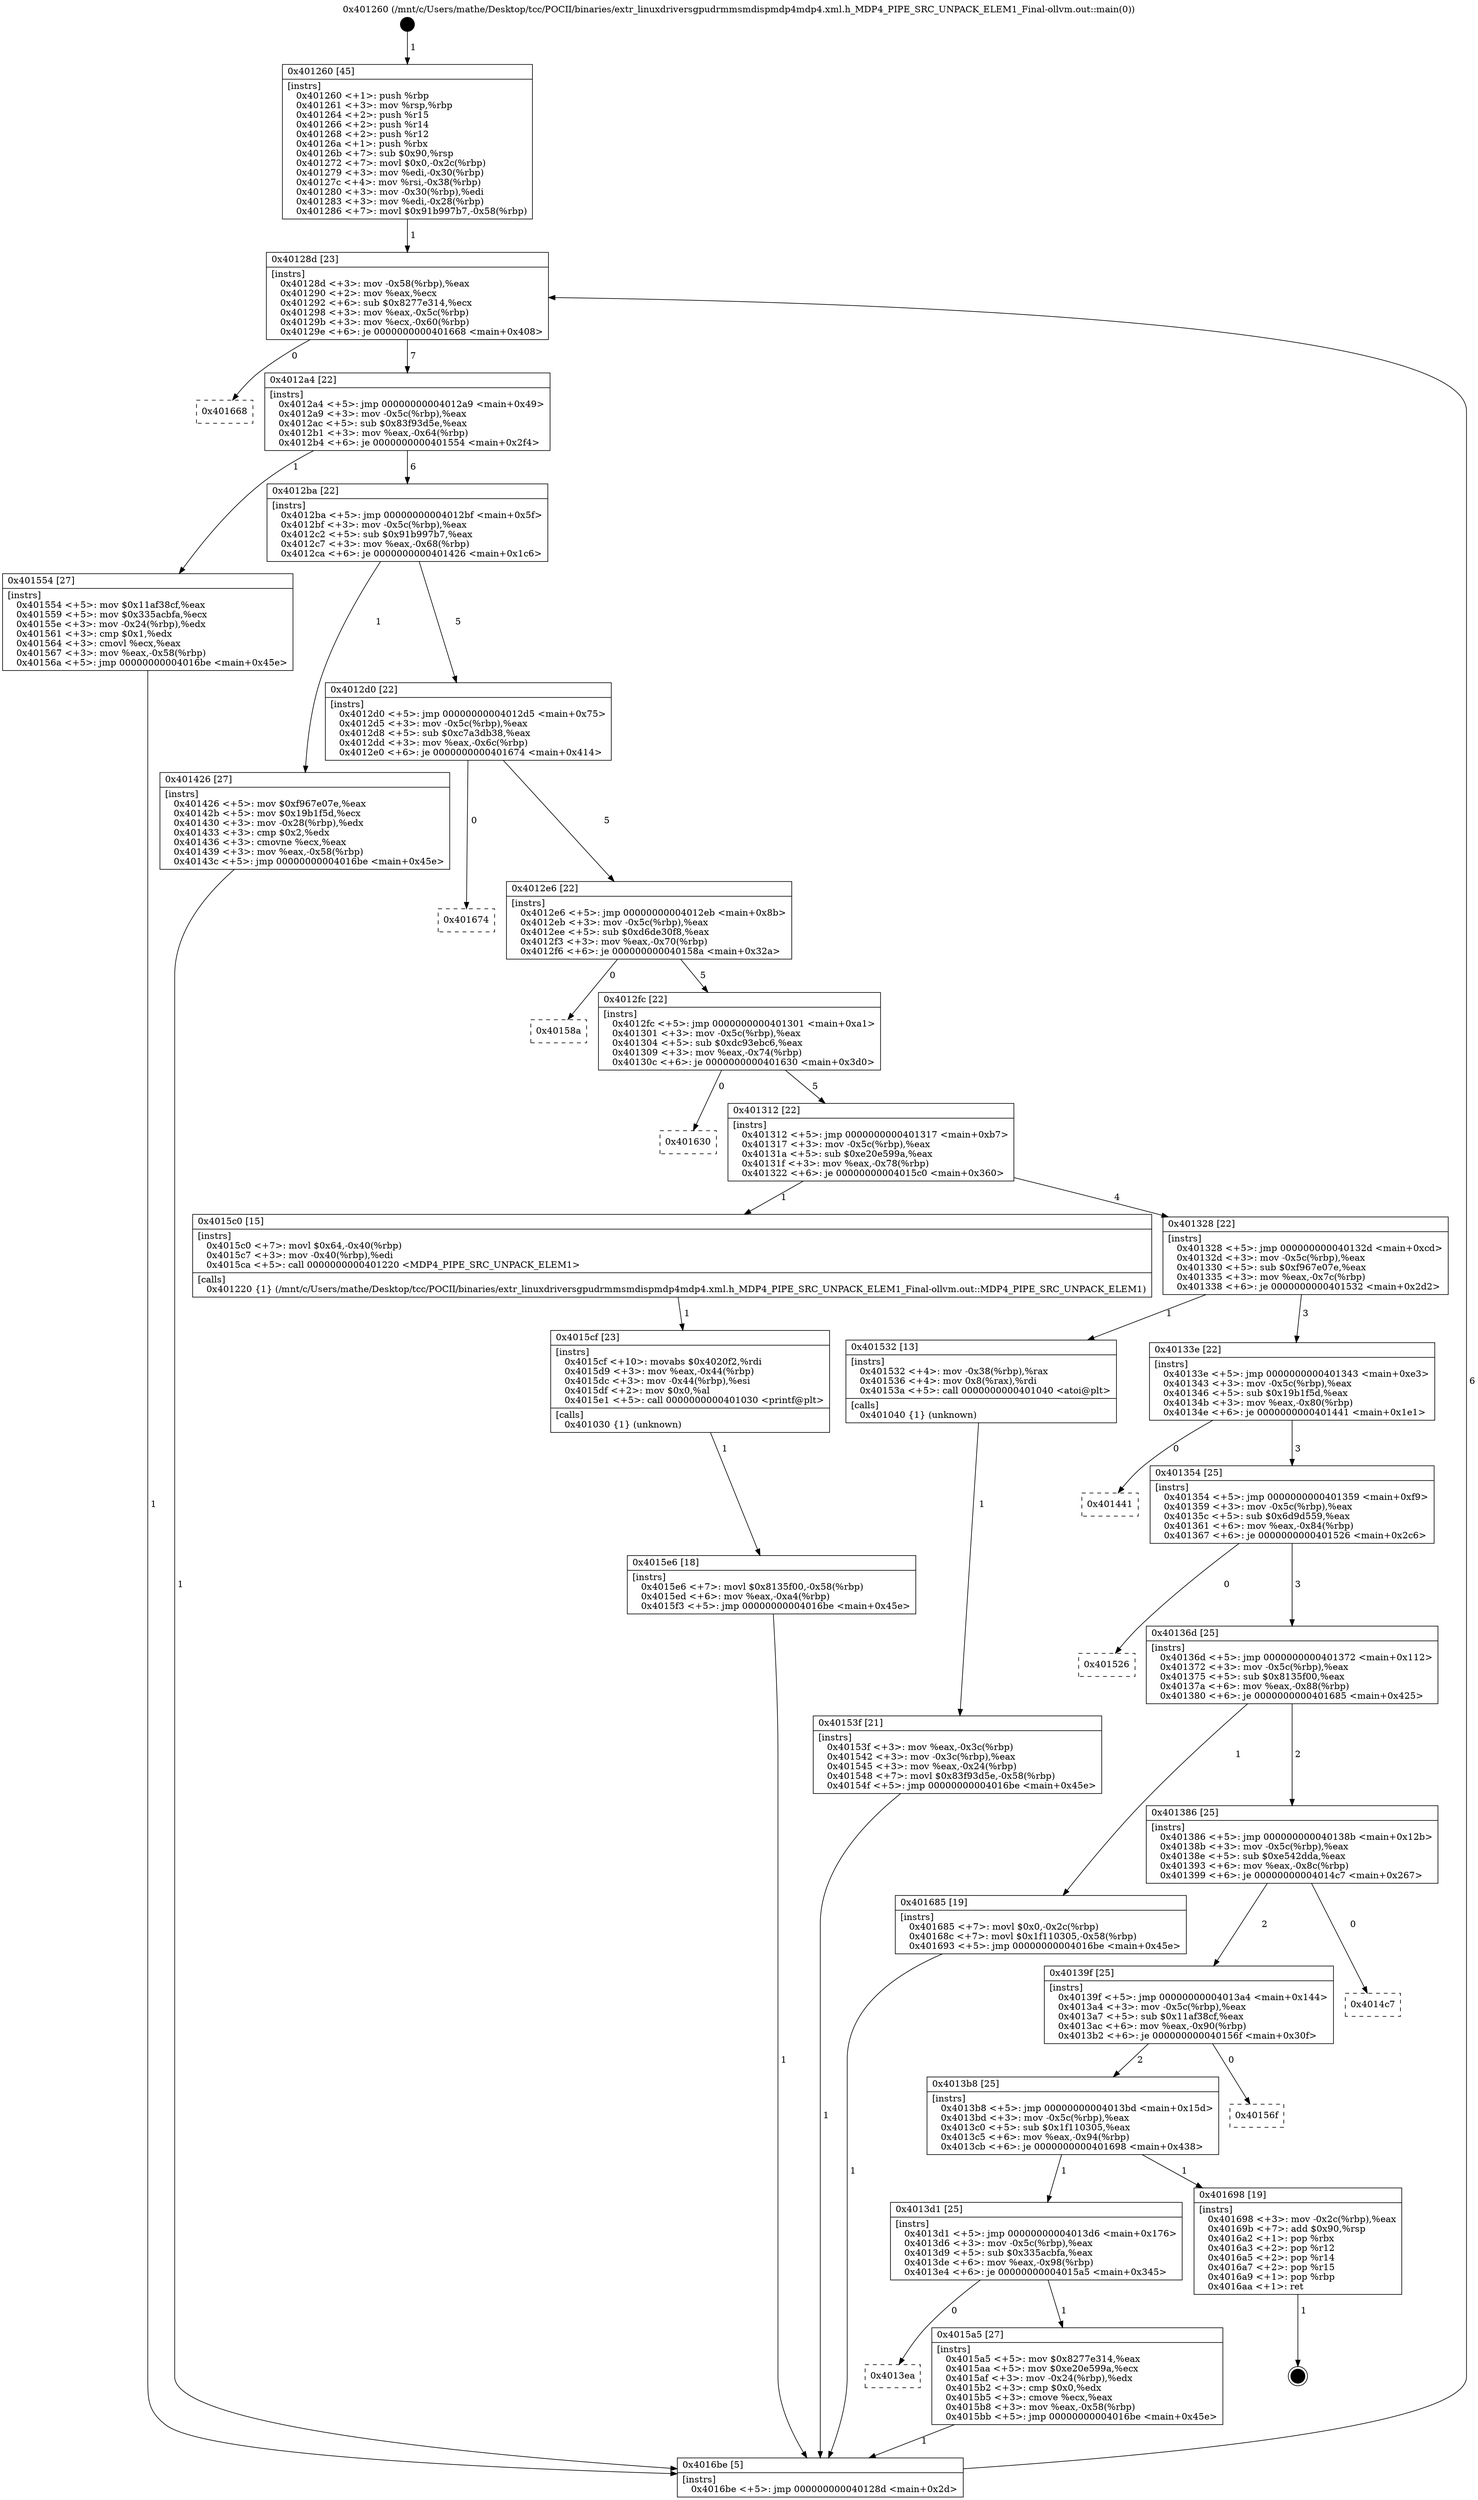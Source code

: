 digraph "0x401260" {
  label = "0x401260 (/mnt/c/Users/mathe/Desktop/tcc/POCII/binaries/extr_linuxdriversgpudrmmsmdispmdp4mdp4.xml.h_MDP4_PIPE_SRC_UNPACK_ELEM1_Final-ollvm.out::main(0))"
  labelloc = "t"
  node[shape=record]

  Entry [label="",width=0.3,height=0.3,shape=circle,fillcolor=black,style=filled]
  "0x40128d" [label="{
     0x40128d [23]\l
     | [instrs]\l
     &nbsp;&nbsp;0x40128d \<+3\>: mov -0x58(%rbp),%eax\l
     &nbsp;&nbsp;0x401290 \<+2\>: mov %eax,%ecx\l
     &nbsp;&nbsp;0x401292 \<+6\>: sub $0x8277e314,%ecx\l
     &nbsp;&nbsp;0x401298 \<+3\>: mov %eax,-0x5c(%rbp)\l
     &nbsp;&nbsp;0x40129b \<+3\>: mov %ecx,-0x60(%rbp)\l
     &nbsp;&nbsp;0x40129e \<+6\>: je 0000000000401668 \<main+0x408\>\l
  }"]
  "0x401668" [label="{
     0x401668\l
  }", style=dashed]
  "0x4012a4" [label="{
     0x4012a4 [22]\l
     | [instrs]\l
     &nbsp;&nbsp;0x4012a4 \<+5\>: jmp 00000000004012a9 \<main+0x49\>\l
     &nbsp;&nbsp;0x4012a9 \<+3\>: mov -0x5c(%rbp),%eax\l
     &nbsp;&nbsp;0x4012ac \<+5\>: sub $0x83f93d5e,%eax\l
     &nbsp;&nbsp;0x4012b1 \<+3\>: mov %eax,-0x64(%rbp)\l
     &nbsp;&nbsp;0x4012b4 \<+6\>: je 0000000000401554 \<main+0x2f4\>\l
  }"]
  Exit [label="",width=0.3,height=0.3,shape=circle,fillcolor=black,style=filled,peripheries=2]
  "0x401554" [label="{
     0x401554 [27]\l
     | [instrs]\l
     &nbsp;&nbsp;0x401554 \<+5\>: mov $0x11af38cf,%eax\l
     &nbsp;&nbsp;0x401559 \<+5\>: mov $0x335acbfa,%ecx\l
     &nbsp;&nbsp;0x40155e \<+3\>: mov -0x24(%rbp),%edx\l
     &nbsp;&nbsp;0x401561 \<+3\>: cmp $0x1,%edx\l
     &nbsp;&nbsp;0x401564 \<+3\>: cmovl %ecx,%eax\l
     &nbsp;&nbsp;0x401567 \<+3\>: mov %eax,-0x58(%rbp)\l
     &nbsp;&nbsp;0x40156a \<+5\>: jmp 00000000004016be \<main+0x45e\>\l
  }"]
  "0x4012ba" [label="{
     0x4012ba [22]\l
     | [instrs]\l
     &nbsp;&nbsp;0x4012ba \<+5\>: jmp 00000000004012bf \<main+0x5f\>\l
     &nbsp;&nbsp;0x4012bf \<+3\>: mov -0x5c(%rbp),%eax\l
     &nbsp;&nbsp;0x4012c2 \<+5\>: sub $0x91b997b7,%eax\l
     &nbsp;&nbsp;0x4012c7 \<+3\>: mov %eax,-0x68(%rbp)\l
     &nbsp;&nbsp;0x4012ca \<+6\>: je 0000000000401426 \<main+0x1c6\>\l
  }"]
  "0x4015e6" [label="{
     0x4015e6 [18]\l
     | [instrs]\l
     &nbsp;&nbsp;0x4015e6 \<+7\>: movl $0x8135f00,-0x58(%rbp)\l
     &nbsp;&nbsp;0x4015ed \<+6\>: mov %eax,-0xa4(%rbp)\l
     &nbsp;&nbsp;0x4015f3 \<+5\>: jmp 00000000004016be \<main+0x45e\>\l
  }"]
  "0x401426" [label="{
     0x401426 [27]\l
     | [instrs]\l
     &nbsp;&nbsp;0x401426 \<+5\>: mov $0xf967e07e,%eax\l
     &nbsp;&nbsp;0x40142b \<+5\>: mov $0x19b1f5d,%ecx\l
     &nbsp;&nbsp;0x401430 \<+3\>: mov -0x28(%rbp),%edx\l
     &nbsp;&nbsp;0x401433 \<+3\>: cmp $0x2,%edx\l
     &nbsp;&nbsp;0x401436 \<+3\>: cmovne %ecx,%eax\l
     &nbsp;&nbsp;0x401439 \<+3\>: mov %eax,-0x58(%rbp)\l
     &nbsp;&nbsp;0x40143c \<+5\>: jmp 00000000004016be \<main+0x45e\>\l
  }"]
  "0x4012d0" [label="{
     0x4012d0 [22]\l
     | [instrs]\l
     &nbsp;&nbsp;0x4012d0 \<+5\>: jmp 00000000004012d5 \<main+0x75\>\l
     &nbsp;&nbsp;0x4012d5 \<+3\>: mov -0x5c(%rbp),%eax\l
     &nbsp;&nbsp;0x4012d8 \<+5\>: sub $0xc7a3db38,%eax\l
     &nbsp;&nbsp;0x4012dd \<+3\>: mov %eax,-0x6c(%rbp)\l
     &nbsp;&nbsp;0x4012e0 \<+6\>: je 0000000000401674 \<main+0x414\>\l
  }"]
  "0x4016be" [label="{
     0x4016be [5]\l
     | [instrs]\l
     &nbsp;&nbsp;0x4016be \<+5\>: jmp 000000000040128d \<main+0x2d\>\l
  }"]
  "0x401260" [label="{
     0x401260 [45]\l
     | [instrs]\l
     &nbsp;&nbsp;0x401260 \<+1\>: push %rbp\l
     &nbsp;&nbsp;0x401261 \<+3\>: mov %rsp,%rbp\l
     &nbsp;&nbsp;0x401264 \<+2\>: push %r15\l
     &nbsp;&nbsp;0x401266 \<+2\>: push %r14\l
     &nbsp;&nbsp;0x401268 \<+2\>: push %r12\l
     &nbsp;&nbsp;0x40126a \<+1\>: push %rbx\l
     &nbsp;&nbsp;0x40126b \<+7\>: sub $0x90,%rsp\l
     &nbsp;&nbsp;0x401272 \<+7\>: movl $0x0,-0x2c(%rbp)\l
     &nbsp;&nbsp;0x401279 \<+3\>: mov %edi,-0x30(%rbp)\l
     &nbsp;&nbsp;0x40127c \<+4\>: mov %rsi,-0x38(%rbp)\l
     &nbsp;&nbsp;0x401280 \<+3\>: mov -0x30(%rbp),%edi\l
     &nbsp;&nbsp;0x401283 \<+3\>: mov %edi,-0x28(%rbp)\l
     &nbsp;&nbsp;0x401286 \<+7\>: movl $0x91b997b7,-0x58(%rbp)\l
  }"]
  "0x4015cf" [label="{
     0x4015cf [23]\l
     | [instrs]\l
     &nbsp;&nbsp;0x4015cf \<+10\>: movabs $0x4020f2,%rdi\l
     &nbsp;&nbsp;0x4015d9 \<+3\>: mov %eax,-0x44(%rbp)\l
     &nbsp;&nbsp;0x4015dc \<+3\>: mov -0x44(%rbp),%esi\l
     &nbsp;&nbsp;0x4015df \<+2\>: mov $0x0,%al\l
     &nbsp;&nbsp;0x4015e1 \<+5\>: call 0000000000401030 \<printf@plt\>\l
     | [calls]\l
     &nbsp;&nbsp;0x401030 \{1\} (unknown)\l
  }"]
  "0x401674" [label="{
     0x401674\l
  }", style=dashed]
  "0x4012e6" [label="{
     0x4012e6 [22]\l
     | [instrs]\l
     &nbsp;&nbsp;0x4012e6 \<+5\>: jmp 00000000004012eb \<main+0x8b\>\l
     &nbsp;&nbsp;0x4012eb \<+3\>: mov -0x5c(%rbp),%eax\l
     &nbsp;&nbsp;0x4012ee \<+5\>: sub $0xd6de30f8,%eax\l
     &nbsp;&nbsp;0x4012f3 \<+3\>: mov %eax,-0x70(%rbp)\l
     &nbsp;&nbsp;0x4012f6 \<+6\>: je 000000000040158a \<main+0x32a\>\l
  }"]
  "0x4013ea" [label="{
     0x4013ea\l
  }", style=dashed]
  "0x40158a" [label="{
     0x40158a\l
  }", style=dashed]
  "0x4012fc" [label="{
     0x4012fc [22]\l
     | [instrs]\l
     &nbsp;&nbsp;0x4012fc \<+5\>: jmp 0000000000401301 \<main+0xa1\>\l
     &nbsp;&nbsp;0x401301 \<+3\>: mov -0x5c(%rbp),%eax\l
     &nbsp;&nbsp;0x401304 \<+5\>: sub $0xdc93ebc6,%eax\l
     &nbsp;&nbsp;0x401309 \<+3\>: mov %eax,-0x74(%rbp)\l
     &nbsp;&nbsp;0x40130c \<+6\>: je 0000000000401630 \<main+0x3d0\>\l
  }"]
  "0x4015a5" [label="{
     0x4015a5 [27]\l
     | [instrs]\l
     &nbsp;&nbsp;0x4015a5 \<+5\>: mov $0x8277e314,%eax\l
     &nbsp;&nbsp;0x4015aa \<+5\>: mov $0xe20e599a,%ecx\l
     &nbsp;&nbsp;0x4015af \<+3\>: mov -0x24(%rbp),%edx\l
     &nbsp;&nbsp;0x4015b2 \<+3\>: cmp $0x0,%edx\l
     &nbsp;&nbsp;0x4015b5 \<+3\>: cmove %ecx,%eax\l
     &nbsp;&nbsp;0x4015b8 \<+3\>: mov %eax,-0x58(%rbp)\l
     &nbsp;&nbsp;0x4015bb \<+5\>: jmp 00000000004016be \<main+0x45e\>\l
  }"]
  "0x401630" [label="{
     0x401630\l
  }", style=dashed]
  "0x401312" [label="{
     0x401312 [22]\l
     | [instrs]\l
     &nbsp;&nbsp;0x401312 \<+5\>: jmp 0000000000401317 \<main+0xb7\>\l
     &nbsp;&nbsp;0x401317 \<+3\>: mov -0x5c(%rbp),%eax\l
     &nbsp;&nbsp;0x40131a \<+5\>: sub $0xe20e599a,%eax\l
     &nbsp;&nbsp;0x40131f \<+3\>: mov %eax,-0x78(%rbp)\l
     &nbsp;&nbsp;0x401322 \<+6\>: je 00000000004015c0 \<main+0x360\>\l
  }"]
  "0x4013d1" [label="{
     0x4013d1 [25]\l
     | [instrs]\l
     &nbsp;&nbsp;0x4013d1 \<+5\>: jmp 00000000004013d6 \<main+0x176\>\l
     &nbsp;&nbsp;0x4013d6 \<+3\>: mov -0x5c(%rbp),%eax\l
     &nbsp;&nbsp;0x4013d9 \<+5\>: sub $0x335acbfa,%eax\l
     &nbsp;&nbsp;0x4013de \<+6\>: mov %eax,-0x98(%rbp)\l
     &nbsp;&nbsp;0x4013e4 \<+6\>: je 00000000004015a5 \<main+0x345\>\l
  }"]
  "0x4015c0" [label="{
     0x4015c0 [15]\l
     | [instrs]\l
     &nbsp;&nbsp;0x4015c0 \<+7\>: movl $0x64,-0x40(%rbp)\l
     &nbsp;&nbsp;0x4015c7 \<+3\>: mov -0x40(%rbp),%edi\l
     &nbsp;&nbsp;0x4015ca \<+5\>: call 0000000000401220 \<MDP4_PIPE_SRC_UNPACK_ELEM1\>\l
     | [calls]\l
     &nbsp;&nbsp;0x401220 \{1\} (/mnt/c/Users/mathe/Desktop/tcc/POCII/binaries/extr_linuxdriversgpudrmmsmdispmdp4mdp4.xml.h_MDP4_PIPE_SRC_UNPACK_ELEM1_Final-ollvm.out::MDP4_PIPE_SRC_UNPACK_ELEM1)\l
  }"]
  "0x401328" [label="{
     0x401328 [22]\l
     | [instrs]\l
     &nbsp;&nbsp;0x401328 \<+5\>: jmp 000000000040132d \<main+0xcd\>\l
     &nbsp;&nbsp;0x40132d \<+3\>: mov -0x5c(%rbp),%eax\l
     &nbsp;&nbsp;0x401330 \<+5\>: sub $0xf967e07e,%eax\l
     &nbsp;&nbsp;0x401335 \<+3\>: mov %eax,-0x7c(%rbp)\l
     &nbsp;&nbsp;0x401338 \<+6\>: je 0000000000401532 \<main+0x2d2\>\l
  }"]
  "0x401698" [label="{
     0x401698 [19]\l
     | [instrs]\l
     &nbsp;&nbsp;0x401698 \<+3\>: mov -0x2c(%rbp),%eax\l
     &nbsp;&nbsp;0x40169b \<+7\>: add $0x90,%rsp\l
     &nbsp;&nbsp;0x4016a2 \<+1\>: pop %rbx\l
     &nbsp;&nbsp;0x4016a3 \<+2\>: pop %r12\l
     &nbsp;&nbsp;0x4016a5 \<+2\>: pop %r14\l
     &nbsp;&nbsp;0x4016a7 \<+2\>: pop %r15\l
     &nbsp;&nbsp;0x4016a9 \<+1\>: pop %rbp\l
     &nbsp;&nbsp;0x4016aa \<+1\>: ret\l
  }"]
  "0x401532" [label="{
     0x401532 [13]\l
     | [instrs]\l
     &nbsp;&nbsp;0x401532 \<+4\>: mov -0x38(%rbp),%rax\l
     &nbsp;&nbsp;0x401536 \<+4\>: mov 0x8(%rax),%rdi\l
     &nbsp;&nbsp;0x40153a \<+5\>: call 0000000000401040 \<atoi@plt\>\l
     | [calls]\l
     &nbsp;&nbsp;0x401040 \{1\} (unknown)\l
  }"]
  "0x40133e" [label="{
     0x40133e [22]\l
     | [instrs]\l
     &nbsp;&nbsp;0x40133e \<+5\>: jmp 0000000000401343 \<main+0xe3\>\l
     &nbsp;&nbsp;0x401343 \<+3\>: mov -0x5c(%rbp),%eax\l
     &nbsp;&nbsp;0x401346 \<+5\>: sub $0x19b1f5d,%eax\l
     &nbsp;&nbsp;0x40134b \<+3\>: mov %eax,-0x80(%rbp)\l
     &nbsp;&nbsp;0x40134e \<+6\>: je 0000000000401441 \<main+0x1e1\>\l
  }"]
  "0x40153f" [label="{
     0x40153f [21]\l
     | [instrs]\l
     &nbsp;&nbsp;0x40153f \<+3\>: mov %eax,-0x3c(%rbp)\l
     &nbsp;&nbsp;0x401542 \<+3\>: mov -0x3c(%rbp),%eax\l
     &nbsp;&nbsp;0x401545 \<+3\>: mov %eax,-0x24(%rbp)\l
     &nbsp;&nbsp;0x401548 \<+7\>: movl $0x83f93d5e,-0x58(%rbp)\l
     &nbsp;&nbsp;0x40154f \<+5\>: jmp 00000000004016be \<main+0x45e\>\l
  }"]
  "0x4013b8" [label="{
     0x4013b8 [25]\l
     | [instrs]\l
     &nbsp;&nbsp;0x4013b8 \<+5\>: jmp 00000000004013bd \<main+0x15d\>\l
     &nbsp;&nbsp;0x4013bd \<+3\>: mov -0x5c(%rbp),%eax\l
     &nbsp;&nbsp;0x4013c0 \<+5\>: sub $0x1f110305,%eax\l
     &nbsp;&nbsp;0x4013c5 \<+6\>: mov %eax,-0x94(%rbp)\l
     &nbsp;&nbsp;0x4013cb \<+6\>: je 0000000000401698 \<main+0x438\>\l
  }"]
  "0x401441" [label="{
     0x401441\l
  }", style=dashed]
  "0x401354" [label="{
     0x401354 [25]\l
     | [instrs]\l
     &nbsp;&nbsp;0x401354 \<+5\>: jmp 0000000000401359 \<main+0xf9\>\l
     &nbsp;&nbsp;0x401359 \<+3\>: mov -0x5c(%rbp),%eax\l
     &nbsp;&nbsp;0x40135c \<+5\>: sub $0x6d9d559,%eax\l
     &nbsp;&nbsp;0x401361 \<+6\>: mov %eax,-0x84(%rbp)\l
     &nbsp;&nbsp;0x401367 \<+6\>: je 0000000000401526 \<main+0x2c6\>\l
  }"]
  "0x40156f" [label="{
     0x40156f\l
  }", style=dashed]
  "0x401526" [label="{
     0x401526\l
  }", style=dashed]
  "0x40136d" [label="{
     0x40136d [25]\l
     | [instrs]\l
     &nbsp;&nbsp;0x40136d \<+5\>: jmp 0000000000401372 \<main+0x112\>\l
     &nbsp;&nbsp;0x401372 \<+3\>: mov -0x5c(%rbp),%eax\l
     &nbsp;&nbsp;0x401375 \<+5\>: sub $0x8135f00,%eax\l
     &nbsp;&nbsp;0x40137a \<+6\>: mov %eax,-0x88(%rbp)\l
     &nbsp;&nbsp;0x401380 \<+6\>: je 0000000000401685 \<main+0x425\>\l
  }"]
  "0x40139f" [label="{
     0x40139f [25]\l
     | [instrs]\l
     &nbsp;&nbsp;0x40139f \<+5\>: jmp 00000000004013a4 \<main+0x144\>\l
     &nbsp;&nbsp;0x4013a4 \<+3\>: mov -0x5c(%rbp),%eax\l
     &nbsp;&nbsp;0x4013a7 \<+5\>: sub $0x11af38cf,%eax\l
     &nbsp;&nbsp;0x4013ac \<+6\>: mov %eax,-0x90(%rbp)\l
     &nbsp;&nbsp;0x4013b2 \<+6\>: je 000000000040156f \<main+0x30f\>\l
  }"]
  "0x401685" [label="{
     0x401685 [19]\l
     | [instrs]\l
     &nbsp;&nbsp;0x401685 \<+7\>: movl $0x0,-0x2c(%rbp)\l
     &nbsp;&nbsp;0x40168c \<+7\>: movl $0x1f110305,-0x58(%rbp)\l
     &nbsp;&nbsp;0x401693 \<+5\>: jmp 00000000004016be \<main+0x45e\>\l
  }"]
  "0x401386" [label="{
     0x401386 [25]\l
     | [instrs]\l
     &nbsp;&nbsp;0x401386 \<+5\>: jmp 000000000040138b \<main+0x12b\>\l
     &nbsp;&nbsp;0x40138b \<+3\>: mov -0x5c(%rbp),%eax\l
     &nbsp;&nbsp;0x40138e \<+5\>: sub $0xe542dda,%eax\l
     &nbsp;&nbsp;0x401393 \<+6\>: mov %eax,-0x8c(%rbp)\l
     &nbsp;&nbsp;0x401399 \<+6\>: je 00000000004014c7 \<main+0x267\>\l
  }"]
  "0x4014c7" [label="{
     0x4014c7\l
  }", style=dashed]
  Entry -> "0x401260" [label=" 1"]
  "0x40128d" -> "0x401668" [label=" 0"]
  "0x40128d" -> "0x4012a4" [label=" 7"]
  "0x401698" -> Exit [label=" 1"]
  "0x4012a4" -> "0x401554" [label=" 1"]
  "0x4012a4" -> "0x4012ba" [label=" 6"]
  "0x401685" -> "0x4016be" [label=" 1"]
  "0x4012ba" -> "0x401426" [label=" 1"]
  "0x4012ba" -> "0x4012d0" [label=" 5"]
  "0x401426" -> "0x4016be" [label=" 1"]
  "0x401260" -> "0x40128d" [label=" 1"]
  "0x4016be" -> "0x40128d" [label=" 6"]
  "0x4015e6" -> "0x4016be" [label=" 1"]
  "0x4012d0" -> "0x401674" [label=" 0"]
  "0x4012d0" -> "0x4012e6" [label=" 5"]
  "0x4015cf" -> "0x4015e6" [label=" 1"]
  "0x4012e6" -> "0x40158a" [label=" 0"]
  "0x4012e6" -> "0x4012fc" [label=" 5"]
  "0x4015c0" -> "0x4015cf" [label=" 1"]
  "0x4012fc" -> "0x401630" [label=" 0"]
  "0x4012fc" -> "0x401312" [label=" 5"]
  "0x4015a5" -> "0x4016be" [label=" 1"]
  "0x401312" -> "0x4015c0" [label=" 1"]
  "0x401312" -> "0x401328" [label=" 4"]
  "0x4013d1" -> "0x4015a5" [label=" 1"]
  "0x401328" -> "0x401532" [label=" 1"]
  "0x401328" -> "0x40133e" [label=" 3"]
  "0x401532" -> "0x40153f" [label=" 1"]
  "0x40153f" -> "0x4016be" [label=" 1"]
  "0x401554" -> "0x4016be" [label=" 1"]
  "0x4013d1" -> "0x4013ea" [label=" 0"]
  "0x40133e" -> "0x401441" [label=" 0"]
  "0x40133e" -> "0x401354" [label=" 3"]
  "0x4013b8" -> "0x401698" [label=" 1"]
  "0x401354" -> "0x401526" [label=" 0"]
  "0x401354" -> "0x40136d" [label=" 3"]
  "0x4013b8" -> "0x4013d1" [label=" 1"]
  "0x40136d" -> "0x401685" [label=" 1"]
  "0x40136d" -> "0x401386" [label=" 2"]
  "0x40139f" -> "0x40156f" [label=" 0"]
  "0x401386" -> "0x4014c7" [label=" 0"]
  "0x401386" -> "0x40139f" [label=" 2"]
  "0x40139f" -> "0x4013b8" [label=" 2"]
}
